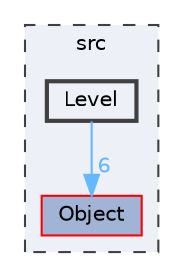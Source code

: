 digraph "src/Level"
{
 // LATEX_PDF_SIZE
  bgcolor="transparent";
  edge [fontname=Helvetica,fontsize=10,labelfontname=Helvetica,labelfontsize=10];
  node [fontname=Helvetica,fontsize=10,shape=box,height=0.2,width=0.4];
  compound=true
  subgraph clusterdir_68267d1309a1af8e8297ef4c3efbcdba {
    graph [ bgcolor="#edf0f7", pencolor="grey25", label="src", fontname=Helvetica,fontsize=10 style="filled,dashed", URL="dir_68267d1309a1af8e8297ef4c3efbcdba.html",tooltip=""]
  dir_184e1001231436f60c388bf98ff76a10 [label="Object", fillcolor="#a2b4d6", color="red", style="filled", URL="dir_184e1001231436f60c388bf98ff76a10.html",tooltip=""];
  dir_f5b2029e7f5ef321e23f1af6d7704298 [label="Level", fillcolor="#edf0f7", color="grey25", style="filled,bold", URL="dir_f5b2029e7f5ef321e23f1af6d7704298.html",tooltip=""];
  }
  dir_f5b2029e7f5ef321e23f1af6d7704298->dir_184e1001231436f60c388bf98ff76a10 [headlabel="6", labeldistance=1.5 headhref="dir_000011_000012.html" href="dir_000011_000012.html" color="steelblue1" fontcolor="steelblue1"];
}

